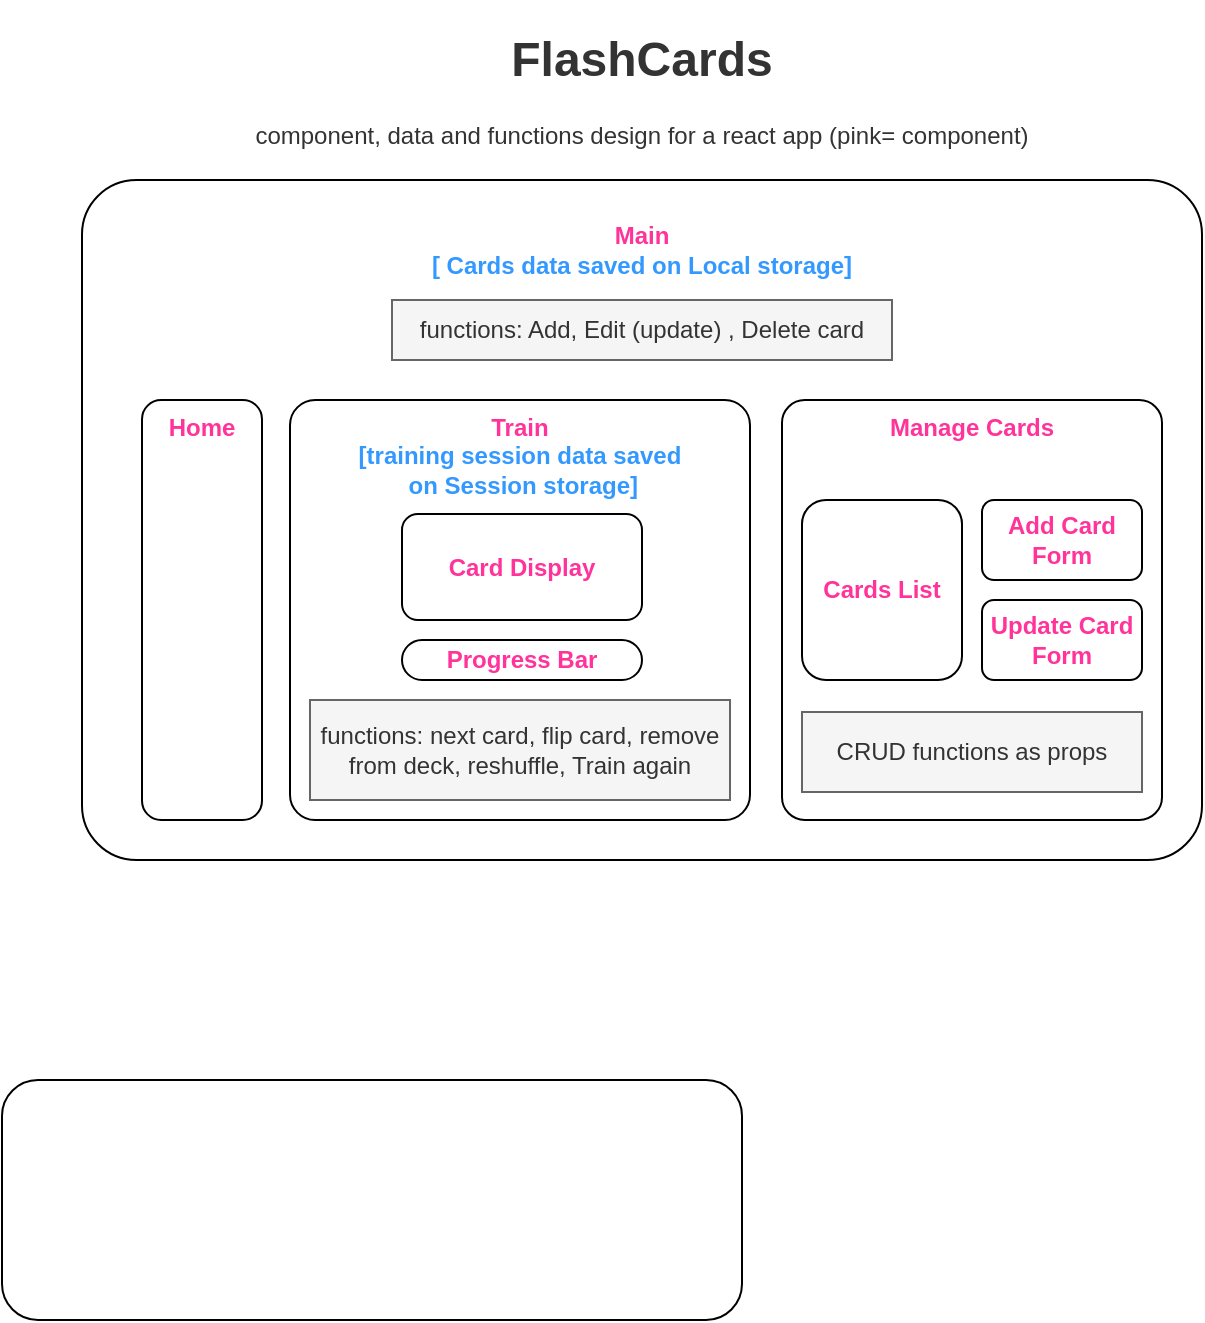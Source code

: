 <mxfile version="16.0.0" type="device"><diagram id="dlv7q9VN2OhBGB5s2ofe" name="Page-1"><mxGraphModel dx="1523" dy="1463" grid="1" gridSize="10" guides="1" tooltips="1" connect="1" arrows="1" fold="1" page="1" pageScale="1" pageWidth="850" pageHeight="1100" math="0" shadow="0"><root><mxCell id="0"/><mxCell id="1" parent="0"/><mxCell id="6p_j4NiiyptMLGXgOMdM-1" value="&lt;br&gt;&lt;b&gt;&lt;font color=&quot;#ff3399&quot;&gt;Main&lt;/font&gt;&lt;br&gt;&lt;/b&gt;&lt;font color=&quot;#3399ff&quot;&gt;&lt;b&gt;[ Cards data saved on Local storage]&lt;/b&gt;&lt;/font&gt;" style="rounded=1;whiteSpace=wrap;html=1;verticalAlign=top;arcSize=8;" parent="1" vertex="1"><mxGeometry x="10" y="10" width="560" height="340" as="geometry"/></mxCell><mxCell id="6p_j4NiiyptMLGXgOMdM-2" value="" style="rounded=1;whiteSpace=wrap;html=1;" parent="1" vertex="1"><mxGeometry x="-30" y="460" width="370" height="120" as="geometry"/></mxCell><mxCell id="zd6vOnozp6LW2lkbSAAl-1" value="&lt;b&gt;&lt;font color=&quot;#ff3399&quot;&gt;Train&lt;/font&gt;&lt;br&gt;&lt;/b&gt;&lt;font color=&quot;#3399ff&quot;&gt;&lt;b&gt;[training session data saved&lt;br&gt;&amp;nbsp;on Session storage]&lt;/b&gt;&lt;/font&gt;" style="rounded=1;whiteSpace=wrap;html=1;arcSize=6;verticalAlign=top;" vertex="1" parent="1"><mxGeometry x="114" y="120" width="230" height="210" as="geometry"/></mxCell><mxCell id="zd6vOnozp6LW2lkbSAAl-2" value="&lt;b&gt;&lt;font color=&quot;#ff3399&quot;&gt;Manage Cards&lt;br&gt;&lt;/font&gt;&lt;/b&gt;" style="rounded=1;whiteSpace=wrap;html=1;arcSize=6;verticalAlign=top;" vertex="1" parent="1"><mxGeometry x="360" y="120" width="190" height="210" as="geometry"/></mxCell><mxCell id="zd6vOnozp6LW2lkbSAAl-3" value="functions: Add, Edit (update) , Delete card" style="rounded=0;whiteSpace=wrap;html=1;fillColor=#f5f5f5;fontColor=#333333;strokeColor=#666666;" vertex="1" parent="1"><mxGeometry x="165" y="70" width="250" height="30" as="geometry"/></mxCell><mxCell id="zd6vOnozp6LW2lkbSAAl-4" value="&lt;b&gt;&lt;font color=&quot;#ff3399&quot;&gt;Card Display&lt;/font&gt;&lt;br&gt;&lt;/b&gt;" style="rounded=1;whiteSpace=wrap;html=1;" vertex="1" parent="1"><mxGeometry x="170" y="177" width="120" height="53" as="geometry"/></mxCell><mxCell id="zd6vOnozp6LW2lkbSAAl-5" value="functions: next card, flip card, remove from deck, reshuffle, Train again" style="rounded=0;whiteSpace=wrap;html=1;fillColor=#f5f5f5;fontColor=#333333;strokeColor=#666666;" vertex="1" parent="1"><mxGeometry x="124" y="270" width="210" height="50" as="geometry"/></mxCell><mxCell id="zd6vOnozp6LW2lkbSAAl-6" value="CRUD functions as props" style="rounded=0;whiteSpace=wrap;html=1;fillColor=#f5f5f5;fontColor=#333333;strokeColor=#666666;" vertex="1" parent="1"><mxGeometry x="370" y="276" width="170" height="40" as="geometry"/></mxCell><mxCell id="zd6vOnozp6LW2lkbSAAl-7" value="&lt;b&gt;&lt;font color=&quot;#ff3399&quot;&gt;Cards List&lt;/font&gt;&lt;/b&gt;" style="rounded=1;whiteSpace=wrap;html=1;" vertex="1" parent="1"><mxGeometry x="370" y="170" width="80" height="90" as="geometry"/></mxCell><mxCell id="zd6vOnozp6LW2lkbSAAl-8" value="&lt;b&gt;&lt;font color=&quot;#ff3399&quot;&gt;Add Card Form&lt;/font&gt;&lt;/b&gt;&lt;br&gt;" style="rounded=1;whiteSpace=wrap;html=1;" vertex="1" parent="1"><mxGeometry x="460" y="170" width="80" height="40" as="geometry"/></mxCell><mxCell id="zd6vOnozp6LW2lkbSAAl-9" value="&lt;b&gt;Progress Bar&lt;br&gt;&lt;/b&gt;" style="rounded=1;whiteSpace=wrap;html=1;arcSize=50;fontColor=#FF3399;" vertex="1" parent="1"><mxGeometry x="170" y="240" width="120" height="20" as="geometry"/></mxCell><mxCell id="zd6vOnozp6LW2lkbSAAl-12" value="&lt;h1&gt;FlashCards&lt;/h1&gt;&lt;div&gt;component, data and functions design for a react app (pink= component)&lt;/div&gt;" style="text;html=1;strokeColor=none;fillColor=none;spacing=5;spacingTop=-20;whiteSpace=wrap;overflow=hidden;rounded=0;fontColor=#333333;align=center;" vertex="1" parent="1"><mxGeometry x="65" y="-70" width="450" height="120" as="geometry"/></mxCell><mxCell id="zd6vOnozp6LW2lkbSAAl-13" value="&lt;b&gt;&lt;font color=&quot;#ff3399&quot;&gt;Home&lt;/font&gt;&lt;br&gt;&lt;/b&gt;" style="rounded=1;whiteSpace=wrap;html=1;arcSize=16;verticalAlign=top;" vertex="1" parent="1"><mxGeometry x="40" y="120" width="60" height="210" as="geometry"/></mxCell><mxCell id="zd6vOnozp6LW2lkbSAAl-14" value="&lt;b&gt;&lt;font color=&quot;#ff3399&quot;&gt;Update Card Form&lt;/font&gt;&lt;/b&gt;" style="rounded=1;whiteSpace=wrap;html=1;" vertex="1" parent="1"><mxGeometry x="460" y="220" width="80" height="40" as="geometry"/></mxCell></root></mxGraphModel></diagram></mxfile>